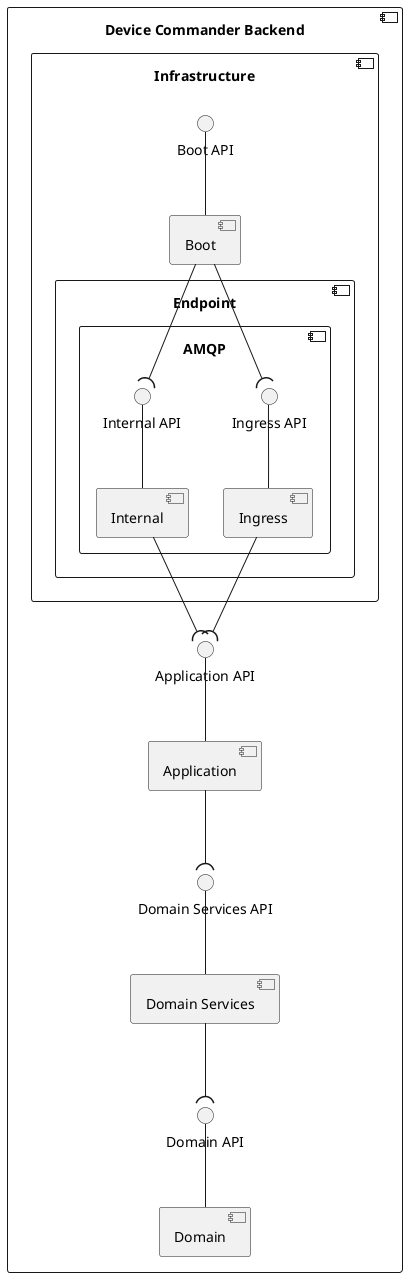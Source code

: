 @startuml logical-view-level3-device-commander

skinparam Monochrome true

component "Device Commander Backend" {
    component "Application" as APP
    component "Domain" as DOM
    component "Domain Services" as DOM_SERV
    component "Infrastructure" as INFRA {
        component "Boot" as BOOT
        component "Endpoint" as ENDPOINT {
            component "AMQP" as AMQP {
                component "Ingress" as INGRESS
                component "Internal" as INTERNAL
                interface "Ingress API" as INGRESS_API
                interface "Internal API" as INTERNAL_API
            }
        }
        interface "Boot API" as BOOT_API
    }

    interface "Application API" as APP_API
    interface "Domain API" as DOM_API
    interface "Domain Services API" as DOM_SERV_API

    DOM_API -- DOM
    DOM_SERV_API -- DOM_SERV

    INGRESS_API -- INGRESS
    INTERNAL_API -- INTERNAL

    APP_API -- APP
    BOOT_API -- BOOT

    INGRESS --( APP_API
    INTERNAL --( APP_API
    APP --( DOM_SERV_API
    DOM_SERV --( DOM_API
    BOOT --( INTERNAL_API
    BOOT --( INGRESS_API
}

@enduml
